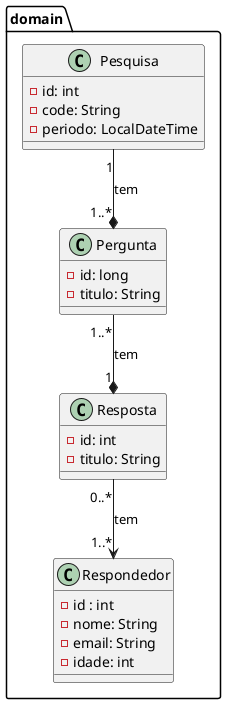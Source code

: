 ﻿@startuml
'https://plantuml.com/class-diagram

package domain {
    class Pesquisa {
        -id: int
        -code: String
        -periodo: LocalDateTime
    }

    class Respondedor {
        -id : int
        -nome: String
        -email: String
        -idade: int
    }

    class Pergunta {
        -id: long
        -titulo: String
    }

    class Resposta {
        -id: int
        -titulo: String
    }

    Pesquisa "1" --* "1..*" Pergunta : tem
    /'Pesquisa "1" --> "0..*" Respondedor : tem'/
    Resposta "0..*" --> "1..*" Respondedor : tem
    Pergunta "1..*" --* "1" Resposta : tem
}

@enduml